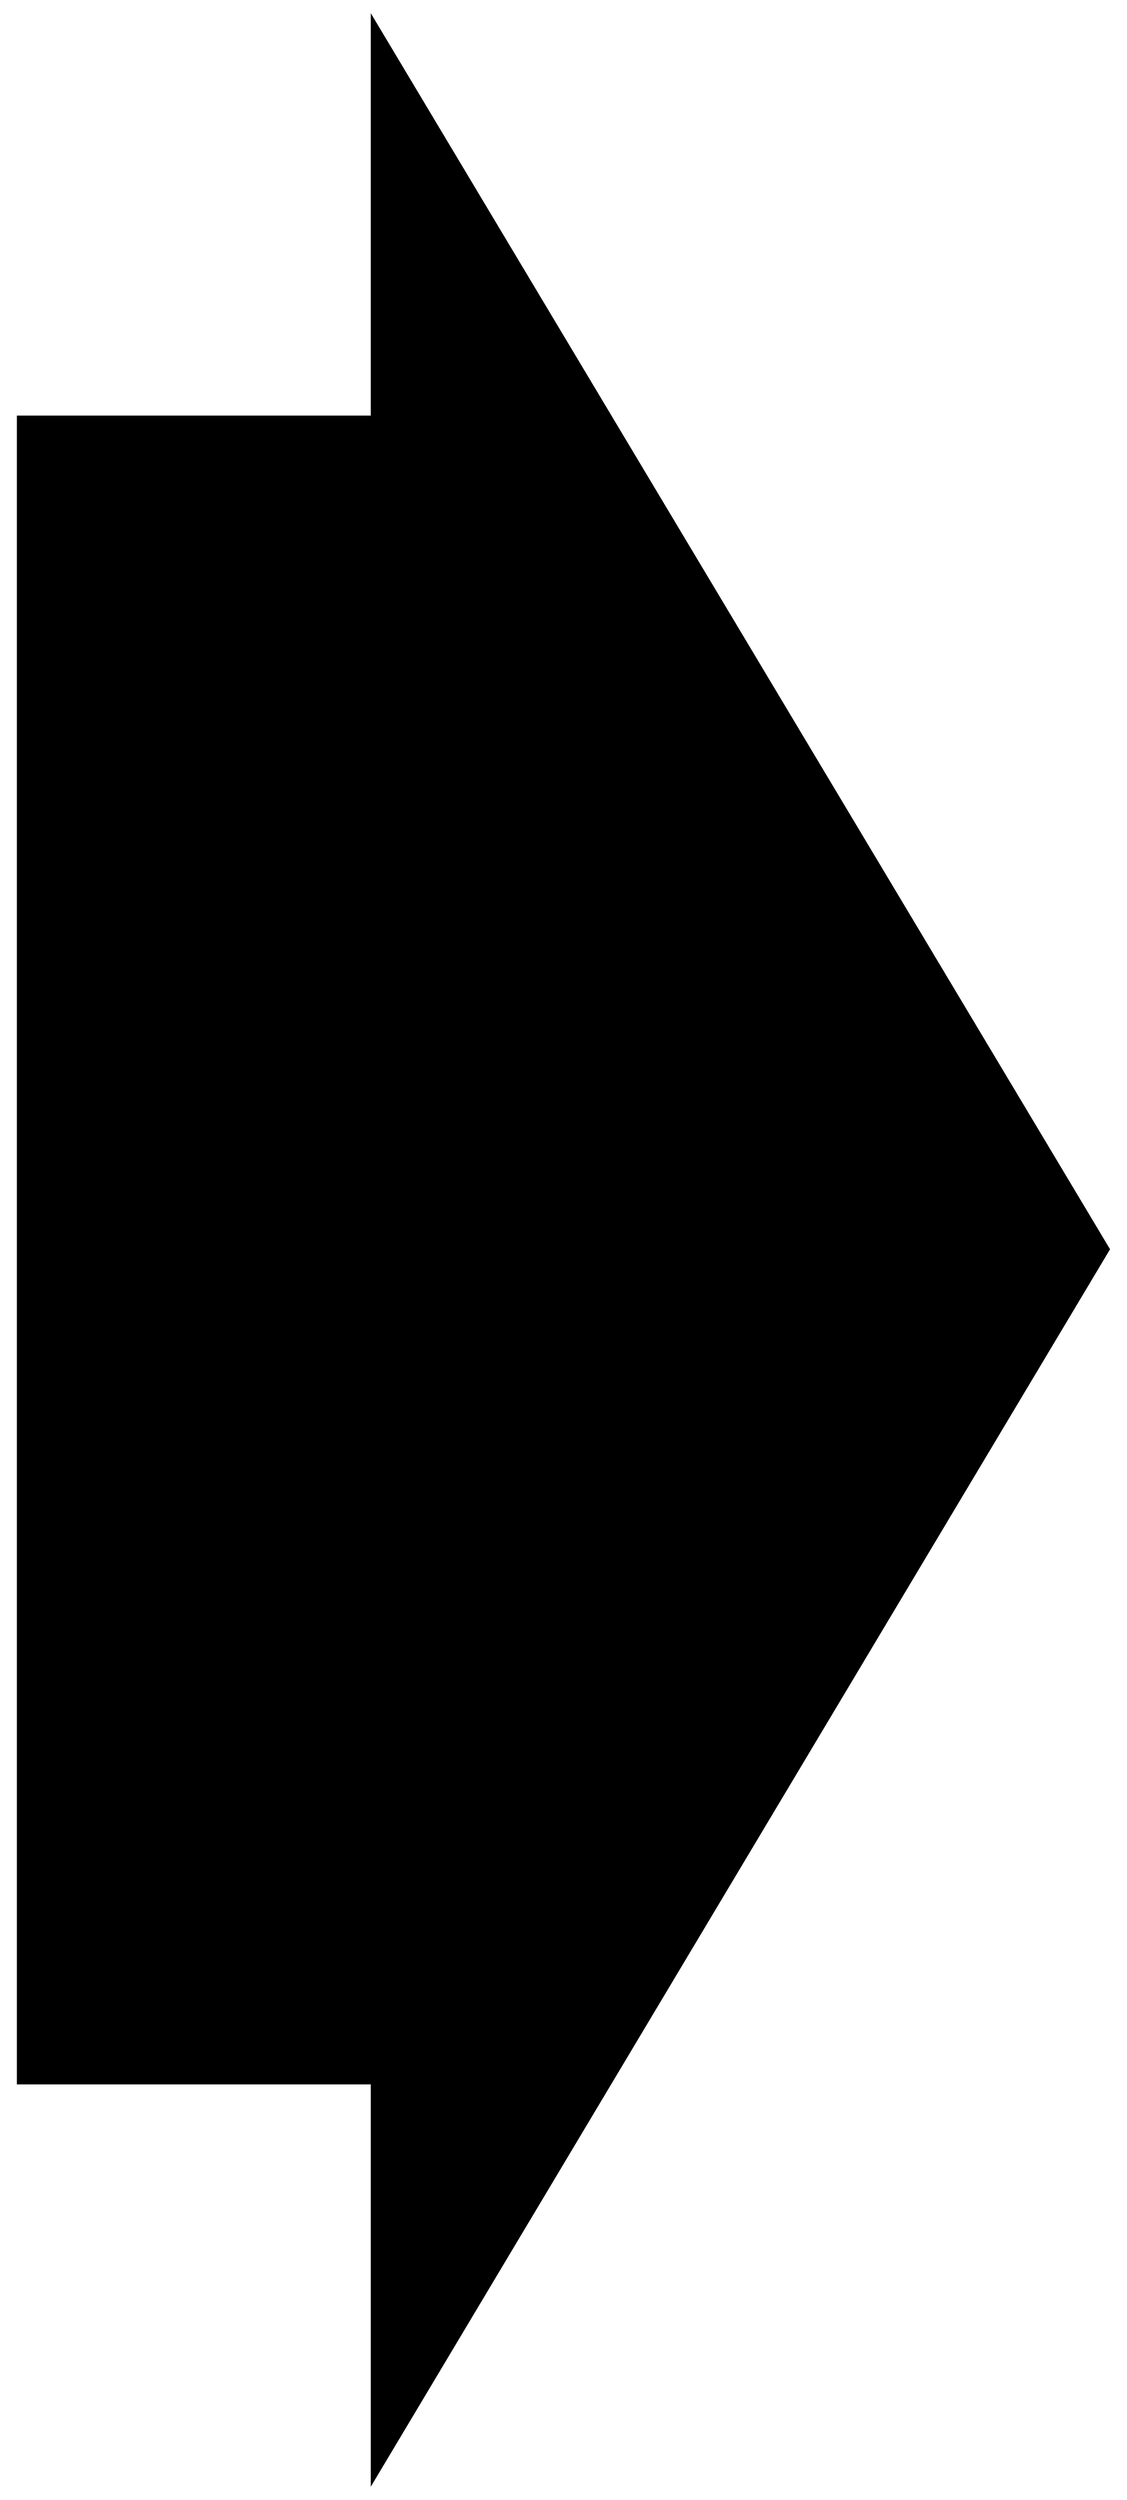 


\begin{tikzpicture}[y=0.80pt, x=0.80pt, yscale=-1.0, xscale=1.0, inner sep=0pt, outer sep=0pt]
\begin{scope}[shift={(100.0,1740.0)},nonzero rule]
  \path[draw=.,fill=.,line width=1.600pt] (907.0,-617.0) --
    (362.0,295.0) -- (362.0,0.0) -- (100.0,0.0) --
    (100.0,-1233.0) -- (362.0,-1233.0) -- (362.0,-1528.0) --
    (907.0,-617.0) -- cycle;
\end{scope}

\end{tikzpicture}

